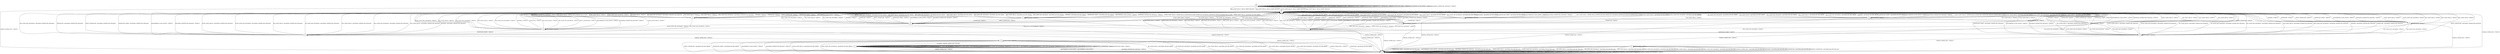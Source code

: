 digraph h8 {
s0 [label="s0"];
s1 [label="s1"];
s2 [label="s2"];
s3 [label="s3"];
s4 [label="s4"];
s10 [label="s10"];
s14 [label="s14"];
s5 [label="s5"];
s8 [label="s8"];
s11 [label="s11"];
s15 [label="s15"];
s16 [label="s16"];
s6 [label="s6"];
s9 [label="s9"];
s12 [label="s12"];
s17 [label="s17"];
s7 [label="s7"];
s13 [label="s13"];
s0 -> s1 [label="ECDH_CLIENT_HELLO / HELLO_VERIFY_REQUEST"];
s0 -> s0 [label="ECDH_CLIENT_KEY_EXCHANGE / TIMEOUT"];
s0 -> s1 [label="DH_CLIENT_HELLO / HELLO_VERIFY_REQUEST"];
s0 -> s0 [label="DH_CLIENT_KEY_EXCHANGE / TIMEOUT"];
s0 -> s1 [label="PSK_CLIENT_HELLO / HELLO_VERIFY_REQUEST"];
s0 -> s0 [label="PSK_CLIENT_KEY_EXCHANGE / TIMEOUT"];
s0 -> s1 [label="RSA_CLIENT_HELLO / HELLO_VERIFY_REQUEST"];
s0 -> s0 [label="RSA_CLIENT_KEY_EXCHANGE / TIMEOUT"];
s0 -> s2 [label="CHANGE_CIPHER_SPEC / TIMEOUT"];
s0 -> s0 [label="FINISHED / TIMEOUT"];
s0 -> s0 [label="APPLICATION / TIMEOUT"];
s0 -> s0 [label="CERTIFICATE / TIMEOUT"];
s0 -> s0 [label="EMPTY_CERTIFICATE / TIMEOUT"];
s0 -> s0 [label="CERTIFICATE_VERIFY / TIMEOUT"];
s0 -> s0 [label="Alert(WARNING,CLOSE_NOTIFY) / TIMEOUT"];
s0 -> s0 [label="Alert(FATAL,UNEXPECTED_MESSAGE) / TIMEOUT"];
s1 -> s3 [label="ECDH_CLIENT_HELLO / SERVER_HELLO,CERTIFICATE,ECDHE_SERVER_KEY_EXCHANGE,CERTIFICATE_REQUEST,SERVER_HELLO_DONE"];
s1 -> s1 [label="ECDH_CLIENT_KEY_EXCHANGE / TIMEOUT"];
s1 -> s14 [label="DH_CLIENT_HELLO / SERVER_HELLO,CERTIFICATE,DHE_SERVER_KEY_EXCHANGE,CERTIFICATE_REQUEST,SERVER_HELLO_DONE"];
s1 -> s1 [label="DH_CLIENT_KEY_EXCHANGE / TIMEOUT"];
s1 -> s4 [label="PSK_CLIENT_HELLO / SERVER_HELLO,SERVER_HELLO_DONE"];
s1 -> s1 [label="PSK_CLIENT_KEY_EXCHANGE / TIMEOUT"];
s1 -> s10 [label="RSA_CLIENT_HELLO / SERVER_HELLO,CERTIFICATE,CERTIFICATE_REQUEST,SERVER_HELLO_DONE"];
s1 -> s1 [label="RSA_CLIENT_KEY_EXCHANGE / TIMEOUT"];
s1 -> s2 [label="CHANGE_CIPHER_SPEC / TIMEOUT"];
s1 -> s1 [label="FINISHED / TIMEOUT"];
s1 -> s1 [label="APPLICATION / TIMEOUT"];
s1 -> s1 [label="CERTIFICATE / TIMEOUT"];
s1 -> s1 [label="EMPTY_CERTIFICATE / TIMEOUT"];
s1 -> s1 [label="CERTIFICATE_VERIFY / TIMEOUT"];
s1 -> s1 [label="Alert(WARNING,CLOSE_NOTIFY) / TIMEOUT"];
s1 -> s1 [label="Alert(FATAL,UNEXPECTED_MESSAGE) / TIMEOUT"];
s2 -> s2 [label="ECDH_CLIENT_HELLO / TIMEOUT"];
s2 -> s2 [label="ECDH_CLIENT_KEY_EXCHANGE / TIMEOUT"];
s2 -> s2 [label="DH_CLIENT_HELLO / TIMEOUT"];
s2 -> s2 [label="DH_CLIENT_KEY_EXCHANGE / TIMEOUT"];
s2 -> s2 [label="PSK_CLIENT_HELLO / TIMEOUT"];
s2 -> s2 [label="PSK_CLIENT_KEY_EXCHANGE / TIMEOUT"];
s2 -> s2 [label="RSA_CLIENT_HELLO / TIMEOUT"];
s2 -> s2 [label="RSA_CLIENT_KEY_EXCHANGE / TIMEOUT"];
s2 -> s2 [label="CHANGE_CIPHER_SPEC / TIMEOUT"];
s2 -> s2 [label="FINISHED / TIMEOUT"];
s2 -> s2 [label="APPLICATION / TIMEOUT"];
s2 -> s2 [label="CERTIFICATE / TIMEOUT"];
s2 -> s2 [label="EMPTY_CERTIFICATE / TIMEOUT"];
s2 -> s2 [label="CERTIFICATE_VERIFY / TIMEOUT"];
s2 -> s2 [label="Alert(WARNING,CLOSE_NOTIFY) / TIMEOUT"];
s2 -> s2 [label="Alert(FATAL,UNEXPECTED_MESSAGE) / TIMEOUT"];
s3 -> s1 [label="ECDH_CLIENT_HELLO / Alert(FATAL,DECODE_ERROR)"];
s3 -> s1 [label="ECDH_CLIENT_KEY_EXCHANGE / Alert(FATAL,DECODE_ERROR)"];
s3 -> s1 [label="DH_CLIENT_HELLO / Alert(FATAL,DECODE_ERROR)"];
s3 -> s1 [label="DH_CLIENT_KEY_EXCHANGE / Alert(FATAL,DECODE_ERROR)"];
s3 -> s1 [label="PSK_CLIENT_HELLO / Alert(FATAL,DECODE_ERROR)"];
s3 -> s1 [label="PSK_CLIENT_KEY_EXCHANGE / Alert(FATAL,DECODE_ERROR)"];
s3 -> s1 [label="RSA_CLIENT_HELLO / Alert(FATAL,DECODE_ERROR)"];
s3 -> s1 [label="RSA_CLIENT_KEY_EXCHANGE / Alert(FATAL,DECODE_ERROR)"];
s3 -> s2 [label="CHANGE_CIPHER_SPEC / TIMEOUT"];
s3 -> s1 [label="FINISHED / Alert(FATAL,DECODE_ERROR)"];
s3 -> s3 [label="APPLICATION / TIMEOUT"];
s3 -> s8 [label="CERTIFICATE / TIMEOUT"];
s3 -> s8 [label="EMPTY_CERTIFICATE / TIMEOUT"];
s3 -> s1 [label="CERTIFICATE_VERIFY / Alert(FATAL,DECODE_ERROR)"];
s3 -> s1 [label="Alert(WARNING,CLOSE_NOTIFY) / TIMEOUT"];
s3 -> s1 [label="Alert(FATAL,UNEXPECTED_MESSAGE) / TIMEOUT"];
s4 -> s1 [label="ECDH_CLIENT_HELLO / TIMEOUT"];
s4 -> s1 [label="ECDH_CLIENT_KEY_EXCHANGE / TIMEOUT"];
s4 -> s1 [label="DH_CLIENT_HELLO / TIMEOUT"];
s4 -> s1 [label="DH_CLIENT_KEY_EXCHANGE / Alert(FATAL,UNKNOWN_PSK_IDENTITY)"];
s4 -> s1 [label="PSK_CLIENT_HELLO / TIMEOUT"];
s4 -> s5 [label="PSK_CLIENT_KEY_EXCHANGE / TIMEOUT"];
s4 -> s1 [label="RSA_CLIENT_HELLO / TIMEOUT"];
s4 -> s1 [label="RSA_CLIENT_KEY_EXCHANGE / Alert(FATAL,UNKNOWN_PSK_IDENTITY)"];
s4 -> s2 [label="CHANGE_CIPHER_SPEC / TIMEOUT"];
s4 -> s1 [label="FINISHED / TIMEOUT"];
s4 -> s4 [label="APPLICATION / TIMEOUT"];
s4 -> s1 [label="CERTIFICATE / TIMEOUT"];
s4 -> s1 [label="EMPTY_CERTIFICATE / TIMEOUT"];
s4 -> s1 [label="CERTIFICATE_VERIFY / TIMEOUT"];
s4 -> s1 [label="Alert(WARNING,CLOSE_NOTIFY) / TIMEOUT"];
s4 -> s1 [label="Alert(FATAL,UNEXPECTED_MESSAGE) / TIMEOUT"];
s10 -> s1 [label="ECDH_CLIENT_HELLO / Alert(FATAL,DECODE_ERROR)"];
s10 -> s1 [label="ECDH_CLIENT_KEY_EXCHANGE / Alert(FATAL,DECODE_ERROR)"];
s10 -> s1 [label="DH_CLIENT_HELLO / Alert(FATAL,DECODE_ERROR)"];
s10 -> s1 [label="DH_CLIENT_KEY_EXCHANGE / Alert(FATAL,DECODE_ERROR)"];
s10 -> s1 [label="PSK_CLIENT_HELLO / Alert(FATAL,DECODE_ERROR)"];
s10 -> s1 [label="PSK_CLIENT_KEY_EXCHANGE / Alert(FATAL,DECODE_ERROR)"];
s10 -> s1 [label="RSA_CLIENT_HELLO / Alert(FATAL,DECODE_ERROR)"];
s10 -> s1 [label="RSA_CLIENT_KEY_EXCHANGE / Alert(FATAL,DECODE_ERROR)"];
s10 -> s2 [label="CHANGE_CIPHER_SPEC / TIMEOUT"];
s10 -> s1 [label="FINISHED / Alert(FATAL,DECODE_ERROR)"];
s10 -> s10 [label="APPLICATION / TIMEOUT"];
s10 -> s16 [label="CERTIFICATE / TIMEOUT"];
s10 -> s11 [label="EMPTY_CERTIFICATE / TIMEOUT"];
s10 -> s1 [label="CERTIFICATE_VERIFY / Alert(FATAL,DECODE_ERROR)"];
s10 -> s1 [label="Alert(WARNING,CLOSE_NOTIFY) / TIMEOUT"];
s10 -> s1 [label="Alert(FATAL,UNEXPECTED_MESSAGE) / TIMEOUT"];
s14 -> s1 [label="ECDH_CLIENT_HELLO / Alert(FATAL,DECODE_ERROR)"];
s14 -> s1 [label="ECDH_CLIENT_KEY_EXCHANGE / Alert(FATAL,DECODE_ERROR)"];
s14 -> s1 [label="DH_CLIENT_HELLO / Alert(FATAL,DECODE_ERROR)"];
s14 -> s1 [label="DH_CLIENT_KEY_EXCHANGE / Alert(FATAL,DECODE_ERROR)"];
s14 -> s1 [label="PSK_CLIENT_HELLO / Alert(FATAL,DECODE_ERROR)"];
s14 -> s1 [label="PSK_CLIENT_KEY_EXCHANGE / Alert(FATAL,DECODE_ERROR)"];
s14 -> s1 [label="RSA_CLIENT_HELLO / Alert(FATAL,DECODE_ERROR)"];
s14 -> s1 [label="RSA_CLIENT_KEY_EXCHANGE / Alert(FATAL,DECODE_ERROR)"];
s14 -> s2 [label="CHANGE_CIPHER_SPEC / TIMEOUT"];
s14 -> s1 [label="FINISHED / Alert(FATAL,DECODE_ERROR)"];
s14 -> s14 [label="APPLICATION / TIMEOUT"];
s14 -> s16 [label="CERTIFICATE / TIMEOUT"];
s14 -> s15 [label="EMPTY_CERTIFICATE / TIMEOUT"];
s14 -> s1 [label="CERTIFICATE_VERIFY / Alert(FATAL,DECODE_ERROR)"];
s14 -> s1 [label="Alert(WARNING,CLOSE_NOTIFY) / TIMEOUT"];
s14 -> s1 [label="Alert(FATAL,UNEXPECTED_MESSAGE) / TIMEOUT"];
s5 -> s1 [label="ECDH_CLIENT_HELLO / Alert(FATAL,UNEXPECTED_MESSAGE)"];
s5 -> s1 [label="ECDH_CLIENT_KEY_EXCHANGE / Alert(FATAL,UNEXPECTED_MESSAGE)"];
s5 -> s1 [label="DH_CLIENT_HELLO / Alert(FATAL,UNEXPECTED_MESSAGE)"];
s5 -> s1 [label="DH_CLIENT_KEY_EXCHANGE / Alert(FATAL,UNEXPECTED_MESSAGE)"];
s5 -> s1 [label="PSK_CLIENT_HELLO / Alert(FATAL,UNEXPECTED_MESSAGE)"];
s5 -> s1 [label="PSK_CLIENT_KEY_EXCHANGE / Alert(FATAL,UNEXPECTED_MESSAGE)"];
s5 -> s1 [label="RSA_CLIENT_HELLO / Alert(FATAL,UNEXPECTED_MESSAGE)"];
s5 -> s1 [label="RSA_CLIENT_KEY_EXCHANGE / Alert(FATAL,UNEXPECTED_MESSAGE)"];
s5 -> s6 [label="CHANGE_CIPHER_SPEC / TIMEOUT"];
s5 -> s1 [label="FINISHED / Alert(FATAL,UNEXPECTED_MESSAGE)"];
s5 -> s5 [label="APPLICATION / TIMEOUT"];
s5 -> s1 [label="CERTIFICATE / Alert(FATAL,UNEXPECTED_MESSAGE)"];
s5 -> s1 [label="EMPTY_CERTIFICATE / Alert(FATAL,UNEXPECTED_MESSAGE)"];
s5 -> s1 [label="CERTIFICATE_VERIFY / Alert(FATAL,UNEXPECTED_MESSAGE)"];
s5 -> s1 [label="Alert(WARNING,CLOSE_NOTIFY) / TIMEOUT"];
s5 -> s1 [label="Alert(FATAL,UNEXPECTED_MESSAGE) / TIMEOUT"];
s8 -> s1 [label="ECDH_CLIENT_HELLO / TIMEOUT"];
s8 -> s9 [label="ECDH_CLIENT_KEY_EXCHANGE / TIMEOUT"];
s8 -> s1 [label="DH_CLIENT_HELLO / TIMEOUT"];
s8 -> s1 [label="DH_CLIENT_KEY_EXCHANGE / TIMEOUT"];
s8 -> s1 [label="PSK_CLIENT_HELLO / TIMEOUT"];
s8 -> s1 [label="PSK_CLIENT_KEY_EXCHANGE / TIMEOUT"];
s8 -> s1 [label="RSA_CLIENT_HELLO / TIMEOUT"];
s8 -> s1 [label="RSA_CLIENT_KEY_EXCHANGE / TIMEOUT"];
s8 -> s2 [label="CHANGE_CIPHER_SPEC / TIMEOUT"];
s8 -> s1 [label="FINISHED / TIMEOUT"];
s8 -> s8 [label="APPLICATION / TIMEOUT"];
s8 -> s1 [label="CERTIFICATE / TIMEOUT"];
s8 -> s1 [label="EMPTY_CERTIFICATE / TIMEOUT"];
s8 -> s1 [label="CERTIFICATE_VERIFY / TIMEOUT"];
s8 -> s1 [label="Alert(WARNING,CLOSE_NOTIFY) / TIMEOUT"];
s8 -> s1 [label="Alert(FATAL,UNEXPECTED_MESSAGE) / TIMEOUT"];
s11 -> s1 [label="ECDH_CLIENT_HELLO / TIMEOUT"];
s11 -> s12 [label="ECDH_CLIENT_KEY_EXCHANGE / TIMEOUT"];
s11 -> s1 [label="DH_CLIENT_HELLO / TIMEOUT"];
s11 -> s12 [label="DH_CLIENT_KEY_EXCHANGE / TIMEOUT"];
s11 -> s1 [label="PSK_CLIENT_HELLO / TIMEOUT"];
s11 -> s12 [label="PSK_CLIENT_KEY_EXCHANGE / TIMEOUT"];
s11 -> s1 [label="RSA_CLIENT_HELLO / TIMEOUT"];
s11 -> s5 [label="RSA_CLIENT_KEY_EXCHANGE / TIMEOUT"];
s11 -> s2 [label="CHANGE_CIPHER_SPEC / TIMEOUT"];
s11 -> s1 [label="FINISHED / TIMEOUT"];
s11 -> s11 [label="APPLICATION / TIMEOUT"];
s11 -> s1 [label="CERTIFICATE / TIMEOUT"];
s11 -> s1 [label="EMPTY_CERTIFICATE / TIMEOUT"];
s11 -> s1 [label="CERTIFICATE_VERIFY / TIMEOUT"];
s11 -> s1 [label="Alert(WARNING,CLOSE_NOTIFY) / TIMEOUT"];
s11 -> s1 [label="Alert(FATAL,UNEXPECTED_MESSAGE) / TIMEOUT"];
s15 -> s1 [label="ECDH_CLIENT_HELLO / TIMEOUT"];
s15 -> s1 [label="ECDH_CLIENT_KEY_EXCHANGE / TIMEOUT"];
s15 -> s1 [label="DH_CLIENT_HELLO / TIMEOUT"];
s15 -> s5 [label="DH_CLIENT_KEY_EXCHANGE / TIMEOUT"];
s15 -> s1 [label="PSK_CLIENT_HELLO / TIMEOUT"];
s15 -> s12 [label="PSK_CLIENT_KEY_EXCHANGE / TIMEOUT"];
s15 -> s1 [label="RSA_CLIENT_HELLO / TIMEOUT"];
s15 -> s12 [label="RSA_CLIENT_KEY_EXCHANGE / TIMEOUT"];
s15 -> s2 [label="CHANGE_CIPHER_SPEC / TIMEOUT"];
s15 -> s1 [label="FINISHED / TIMEOUT"];
s15 -> s15 [label="APPLICATION / TIMEOUT"];
s15 -> s1 [label="CERTIFICATE / TIMEOUT"];
s15 -> s1 [label="EMPTY_CERTIFICATE / TIMEOUT"];
s15 -> s1 [label="CERTIFICATE_VERIFY / TIMEOUT"];
s15 -> s1 [label="Alert(WARNING,CLOSE_NOTIFY) / TIMEOUT"];
s15 -> s1 [label="Alert(FATAL,UNEXPECTED_MESSAGE) / TIMEOUT"];
s16 -> s1 [label="ECDH_CLIENT_HELLO / TIMEOUT"];
s16 -> s17 [label="ECDH_CLIENT_KEY_EXCHANGE / TIMEOUT"];
s16 -> s1 [label="DH_CLIENT_HELLO / TIMEOUT"];
s16 -> s17 [label="DH_CLIENT_KEY_EXCHANGE / TIMEOUT"];
s16 -> s1 [label="PSK_CLIENT_HELLO / TIMEOUT"];
s16 -> s17 [label="PSK_CLIENT_KEY_EXCHANGE / TIMEOUT"];
s16 -> s1 [label="RSA_CLIENT_HELLO / TIMEOUT"];
s16 -> s9 [label="RSA_CLIENT_KEY_EXCHANGE / TIMEOUT"];
s16 -> s2 [label="CHANGE_CIPHER_SPEC / TIMEOUT"];
s16 -> s1 [label="FINISHED / TIMEOUT"];
s16 -> s16 [label="APPLICATION / TIMEOUT"];
s16 -> s1 [label="CERTIFICATE / TIMEOUT"];
s16 -> s1 [label="EMPTY_CERTIFICATE / TIMEOUT"];
s16 -> s1 [label="CERTIFICATE_VERIFY / TIMEOUT"];
s16 -> s1 [label="Alert(WARNING,CLOSE_NOTIFY) / TIMEOUT"];
s16 -> s1 [label="Alert(FATAL,UNEXPECTED_MESSAGE) / TIMEOUT"];
s6 -> s2 [label="ECDH_CLIENT_HELLO / Alert(FATAL,DECODE_ERROR)"];
s6 -> s2 [label="ECDH_CLIENT_KEY_EXCHANGE / Alert(FATAL,DECODE_ERROR)"];
s6 -> s2 [label="DH_CLIENT_HELLO / Alert(FATAL,DECODE_ERROR)"];
s6 -> s2 [label="DH_CLIENT_KEY_EXCHANGE / Alert(FATAL,DECODE_ERROR)"];
s6 -> s2 [label="PSK_CLIENT_HELLO / Alert(FATAL,DECODE_ERROR)"];
s6 -> s2 [label="PSK_CLIENT_KEY_EXCHANGE / Alert(FATAL,DECODE_ERROR)"];
s6 -> s2 [label="RSA_CLIENT_HELLO / Alert(FATAL,DECODE_ERROR)"];
s6 -> s2 [label="RSA_CLIENT_KEY_EXCHANGE / Alert(FATAL,DECODE_ERROR)"];
s6 -> s2 [label="CHANGE_CIPHER_SPEC / TIMEOUT"];
s6 -> s7 [label="FINISHED / CHANGE_CIPHER_SPEC,FINISHED"];
s6 -> s6 [label="APPLICATION / TIMEOUT"];
s6 -> s2 [label="CERTIFICATE / Alert(FATAL,DECODE_ERROR)"];
s6 -> s2 [label="EMPTY_CERTIFICATE / Alert(FATAL,DECODE_ERROR)"];
s6 -> s2 [label="CERTIFICATE_VERIFY / Alert(FATAL,DECODE_ERROR)"];
s6 -> s2 [label="Alert(WARNING,CLOSE_NOTIFY) / TIMEOUT"];
s6 -> s2 [label="Alert(FATAL,UNEXPECTED_MESSAGE) / TIMEOUT"];
s9 -> s1 [label="ECDH_CLIENT_HELLO / TIMEOUT"];
s9 -> s1 [label="ECDH_CLIENT_KEY_EXCHANGE / TIMEOUT"];
s9 -> s1 [label="DH_CLIENT_HELLO / TIMEOUT"];
s9 -> s1 [label="DH_CLIENT_KEY_EXCHANGE / TIMEOUT"];
s9 -> s1 [label="PSK_CLIENT_HELLO / TIMEOUT"];
s9 -> s1 [label="PSK_CLIENT_KEY_EXCHANGE / TIMEOUT"];
s9 -> s1 [label="RSA_CLIENT_HELLO / TIMEOUT"];
s9 -> s1 [label="RSA_CLIENT_KEY_EXCHANGE / TIMEOUT"];
s9 -> s2 [label="CHANGE_CIPHER_SPEC / TIMEOUT"];
s9 -> s1 [label="FINISHED / TIMEOUT"];
s9 -> s9 [label="APPLICATION / TIMEOUT"];
s9 -> s1 [label="CERTIFICATE / TIMEOUT"];
s9 -> s1 [label="EMPTY_CERTIFICATE / TIMEOUT"];
s9 -> s5 [label="CERTIFICATE_VERIFY / TIMEOUT"];
s9 -> s1 [label="Alert(WARNING,CLOSE_NOTIFY) / TIMEOUT"];
s9 -> s1 [label="Alert(FATAL,UNEXPECTED_MESSAGE) / TIMEOUT"];
s12 -> s1 [label="ECDH_CLIENT_HELLO / Alert(FATAL,UNEXPECTED_MESSAGE)"];
s12 -> s1 [label="ECDH_CLIENT_KEY_EXCHANGE / Alert(FATAL,UNEXPECTED_MESSAGE)"];
s12 -> s1 [label="DH_CLIENT_HELLO / Alert(FATAL,UNEXPECTED_MESSAGE)"];
s12 -> s1 [label="DH_CLIENT_KEY_EXCHANGE / Alert(FATAL,UNEXPECTED_MESSAGE)"];
s12 -> s1 [label="PSK_CLIENT_HELLO / Alert(FATAL,UNEXPECTED_MESSAGE)"];
s12 -> s1 [label="PSK_CLIENT_KEY_EXCHANGE / Alert(FATAL,UNEXPECTED_MESSAGE)"];
s12 -> s1 [label="RSA_CLIENT_HELLO / Alert(FATAL,UNEXPECTED_MESSAGE)"];
s12 -> s1 [label="RSA_CLIENT_KEY_EXCHANGE / Alert(FATAL,UNEXPECTED_MESSAGE)"];
s12 -> s13 [label="CHANGE_CIPHER_SPEC / TIMEOUT"];
s12 -> s1 [label="FINISHED / Alert(FATAL,UNEXPECTED_MESSAGE)"];
s12 -> s12 [label="APPLICATION / TIMEOUT"];
s12 -> s1 [label="CERTIFICATE / Alert(FATAL,UNEXPECTED_MESSAGE)"];
s12 -> s1 [label="EMPTY_CERTIFICATE / Alert(FATAL,UNEXPECTED_MESSAGE)"];
s12 -> s1 [label="CERTIFICATE_VERIFY / Alert(FATAL,UNEXPECTED_MESSAGE)"];
s12 -> s1 [label="Alert(WARNING,CLOSE_NOTIFY) / TIMEOUT"];
s12 -> s1 [label="Alert(FATAL,UNEXPECTED_MESSAGE) / TIMEOUT"];
s17 -> s1 [label="ECDH_CLIENT_HELLO / TIMEOUT"];
s17 -> s1 [label="ECDH_CLIENT_KEY_EXCHANGE / TIMEOUT"];
s17 -> s1 [label="DH_CLIENT_HELLO / TIMEOUT"];
s17 -> s1 [label="DH_CLIENT_KEY_EXCHANGE / TIMEOUT"];
s17 -> s1 [label="PSK_CLIENT_HELLO / TIMEOUT"];
s17 -> s1 [label="PSK_CLIENT_KEY_EXCHANGE / TIMEOUT"];
s17 -> s1 [label="RSA_CLIENT_HELLO / TIMEOUT"];
s17 -> s1 [label="RSA_CLIENT_KEY_EXCHANGE / TIMEOUT"];
s17 -> s2 [label="CHANGE_CIPHER_SPEC / TIMEOUT"];
s17 -> s1 [label="FINISHED / TIMEOUT"];
s17 -> s17 [label="APPLICATION / TIMEOUT"];
s17 -> s1 [label="CERTIFICATE / TIMEOUT"];
s17 -> s1 [label="EMPTY_CERTIFICATE / TIMEOUT"];
s17 -> s12 [label="CERTIFICATE_VERIFY / TIMEOUT"];
s17 -> s1 [label="Alert(WARNING,CLOSE_NOTIFY) / TIMEOUT"];
s17 -> s1 [label="Alert(FATAL,UNEXPECTED_MESSAGE) / TIMEOUT"];
s7 -> s7 [label="ECDH_CLIENT_HELLO / Alert(WARNING,NO_RENEGOTIATION)"];
s7 -> s7 [label="ECDH_CLIENT_KEY_EXCHANGE / TIMEOUT"];
s7 -> s7 [label="DH_CLIENT_HELLO / Alert(WARNING,NO_RENEGOTIATION)"];
s7 -> s7 [label="DH_CLIENT_KEY_EXCHANGE / TIMEOUT"];
s7 -> s7 [label="PSK_CLIENT_HELLO / Alert(WARNING,NO_RENEGOTIATION)"];
s7 -> s7 [label="PSK_CLIENT_KEY_EXCHANGE / TIMEOUT"];
s7 -> s7 [label="RSA_CLIENT_HELLO / Alert(WARNING,NO_RENEGOTIATION)"];
s7 -> s7 [label="RSA_CLIENT_KEY_EXCHANGE / TIMEOUT"];
s7 -> s2 [label="CHANGE_CIPHER_SPEC / TIMEOUT"];
s7 -> s7 [label="FINISHED / TIMEOUT"];
s7 -> s7 [label="APPLICATION / APPLICATION"];
s7 -> s7 [label="CERTIFICATE / TIMEOUT"];
s7 -> s7 [label="EMPTY_CERTIFICATE / TIMEOUT"];
s7 -> s7 [label="CERTIFICATE_VERIFY / TIMEOUT"];
s7 -> s2 [label="Alert(WARNING,CLOSE_NOTIFY) / Alert(WARNING,CLOSE_NOTIFY)"];
s7 -> s2 [label="Alert(FATAL,UNEXPECTED_MESSAGE) / TIMEOUT"];
s13 -> s2 [label="ECDH_CLIENT_HELLO / Alert(FATAL,BAD_RECORD_MAC)"];
s13 -> s2 [label="ECDH_CLIENT_KEY_EXCHANGE / Alert(FATAL,BAD_RECORD_MAC)"];
s13 -> s2 [label="DH_CLIENT_HELLO / Alert(FATAL,BAD_RECORD_MAC)"];
s13 -> s2 [label="DH_CLIENT_KEY_EXCHANGE / Alert(FATAL,BAD_RECORD_MAC)"];
s13 -> s2 [label="PSK_CLIENT_HELLO / Alert(FATAL,BAD_RECORD_MAC)"];
s13 -> s2 [label="PSK_CLIENT_KEY_EXCHANGE / Alert(FATAL,BAD_RECORD_MAC)"];
s13 -> s2 [label="RSA_CLIENT_HELLO / Alert(FATAL,BAD_RECORD_MAC)"];
s13 -> s2 [label="RSA_CLIENT_KEY_EXCHANGE / Alert(FATAL,BAD_RECORD_MAC)"];
s13 -> s2 [label="CHANGE_CIPHER_SPEC / Alert(FATAL,BAD_RECORD_MAC)"];
s13 -> s2 [label="FINISHED / Alert(FATAL,BAD_RECORD_MAC)"];
s13 -> s13 [label="APPLICATION / TIMEOUT"];
s13 -> s2 [label="CERTIFICATE / Alert(FATAL,BAD_RECORD_MAC)"];
s13 -> s2 [label="EMPTY_CERTIFICATE / Alert(FATAL,BAD_RECORD_MAC)"];
s13 -> s2 [label="CERTIFICATE_VERIFY / Alert(FATAL,BAD_RECORD_MAC)"];
s13 -> s2 [label="Alert(WARNING,CLOSE_NOTIFY) / Alert(FATAL,BAD_RECORD_MAC)"];
s13 -> s2 [label="Alert(FATAL,UNEXPECTED_MESSAGE) / Alert(FATAL,BAD_RECORD_MAC)"];
__start0 [shape=none, label=""];
__start0 -> s0 [label=""];
}
